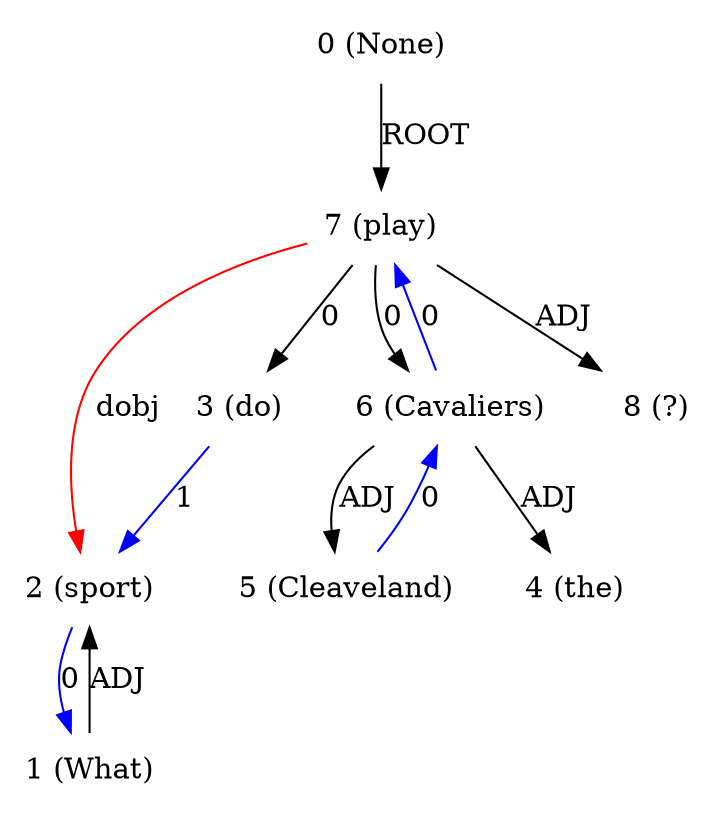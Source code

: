 digraph G{
edge [dir=forward]
node [shape=plaintext]

0 [label="0 (None)"]
0 -> 7 [label="ROOT"]
1 [label="1 (What)"]
1 -> 2 [label="ADJ"]
2 [label="2 (sport)"]
2 -> 1 [label="0", color="blue"]
7 -> 2 [label="dobj", color="red"]
3 [label="3 (do)"]
3 -> 2 [label="1", color="blue"]
4 [label="4 (the)"]
5 [label="5 (Cleaveland)"]
5 -> 6 [label="0", color="blue"]
6 [label="6 (Cavaliers)"]
6 -> 7 [label="0", color="blue"]
6 -> 4 [label="ADJ"]
6 -> 5 [label="ADJ"]
7 [label="7 (play)"]
7 -> 3 [label="0"]
7 -> 6 [label="0"]
7 -> 8 [label="ADJ"]
8 [label="8 (?)"]
}
